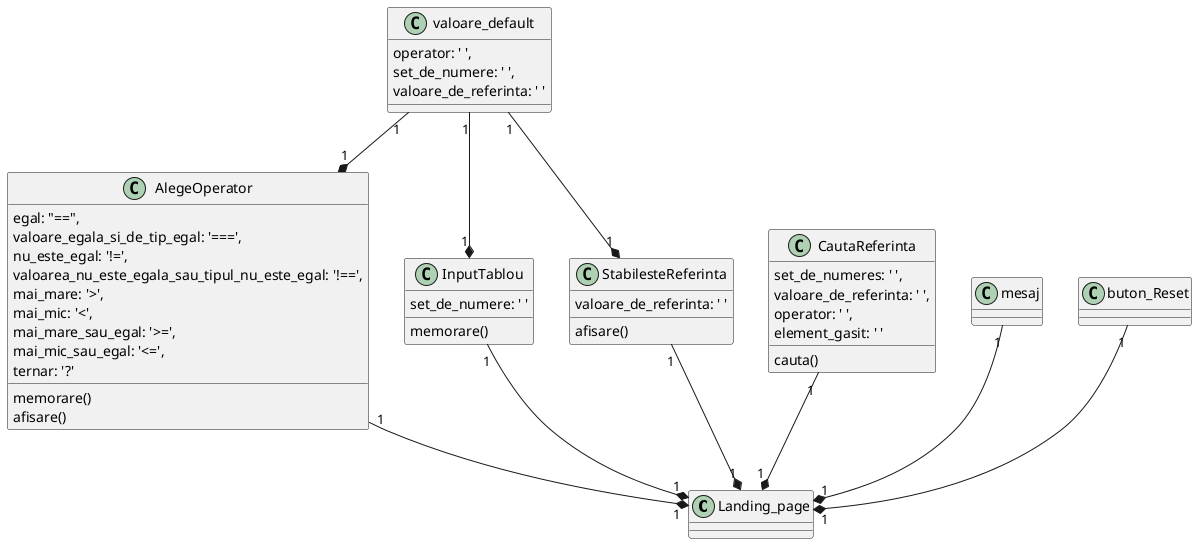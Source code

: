 @startuml

class Landing_page {
}

class AlegeOperator {
        egal: "==",
        valoare_egala_si_de_tip_egal: '===',
        nu_este_egal: '!=',
        valoarea_nu_este_egala_sau_tipul_nu_este_egal: '!==',
        mai_mare: '>',
        mai_mic: '<',
        mai_mare_sau_egal: '>=',
        mai_mic_sau_egal: '<=',
        ternar: '?'
        memorare()
        afisare()
        }

AlegeOperator "1" --* "1" Landing_page

class InputTablou {
        set_de_numere: ' '
        memorare()
        }

InputTablou "1" --* "1" Landing_page

class StabilesteReferinta {
        valoare_de_referinta: ' '
        afisare()
        }

StabilesteReferinta "1" --* "1" Landing_page

class CautaReferinta {
        set_de_numeres: ' ',
        valoare_de_referinta: ' ',
        operator: ' ',
        element_gasit: ' '
        cauta()
        }

CautaReferinta "1" --* "1" Landing_page

class mesaj {
}
mesaj "1" --* "1" Landing_page

class buton_Reset {
}
buton_Reset "1" --* "1" Landing_page

class valoare_default {
        operator: ' ',
        set_de_numere: ' ',
        valoare_de_referinta: ' '
        }

valoare_default "1" --* "1" AlegeOperator
valoare_default "1" --* "1" StabilesteReferinta
valoare_default "1" --* "1" InputTablou

@enduml